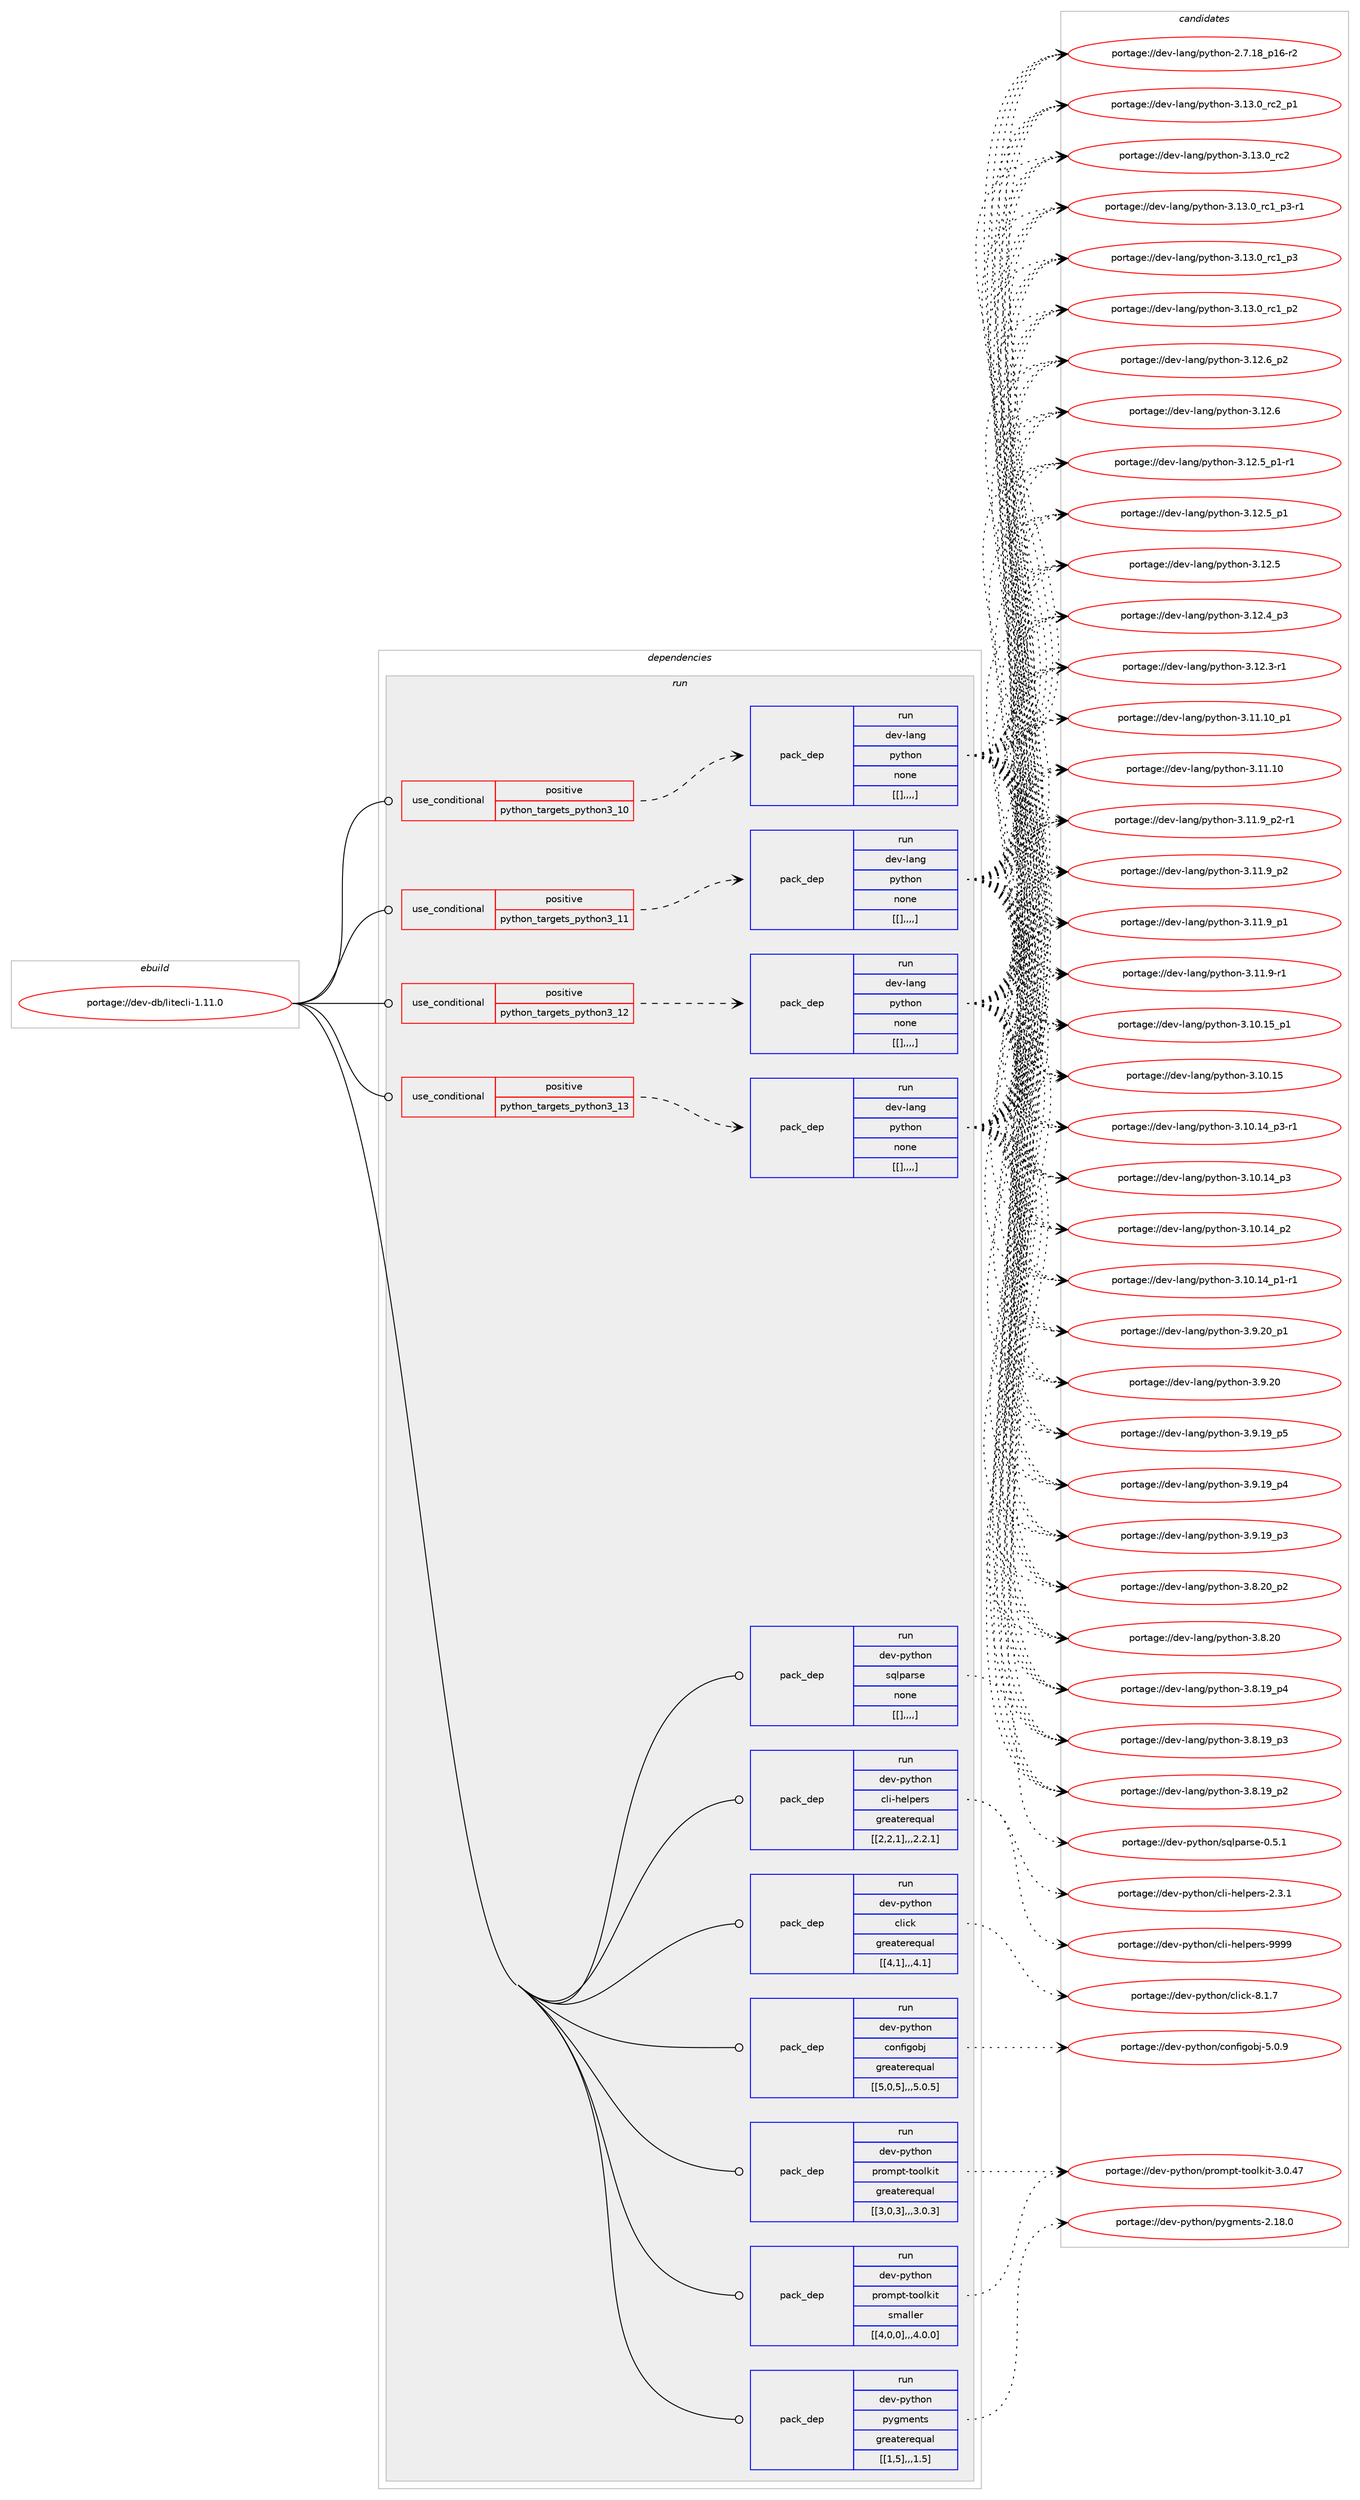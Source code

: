 digraph prolog {

# *************
# Graph options
# *************

newrank=true;
concentrate=true;
compound=true;
graph [rankdir=LR,fontname=Helvetica,fontsize=10,ranksep=1.5];#, ranksep=2.5, nodesep=0.2];
edge  [arrowhead=vee];
node  [fontname=Helvetica,fontsize=10];

# **********
# The ebuild
# **********

subgraph cluster_leftcol {
color=gray;
label=<<i>ebuild</i>>;
id [label="portage://dev-db/litecli-1.11.0", color=red, width=4, href="../dev-db/litecli-1.11.0.svg"];
}

# ****************
# The dependencies
# ****************

subgraph cluster_midcol {
color=gray;
label=<<i>dependencies</i>>;
subgraph cluster_compile {
fillcolor="#eeeeee";
style=filled;
label=<<i>compile</i>>;
}
subgraph cluster_compileandrun {
fillcolor="#eeeeee";
style=filled;
label=<<i>compile and run</i>>;
}
subgraph cluster_run {
fillcolor="#eeeeee";
style=filled;
label=<<i>run</i>>;
subgraph cond17478 {
dependency65830 [label=<<TABLE BORDER="0" CELLBORDER="1" CELLSPACING="0" CELLPADDING="4"><TR><TD ROWSPAN="3" CELLPADDING="10">use_conditional</TD></TR><TR><TD>positive</TD></TR><TR><TD>python_targets_python3_10</TD></TR></TABLE>>, shape=none, color=red];
subgraph pack47431 {
dependency65831 [label=<<TABLE BORDER="0" CELLBORDER="1" CELLSPACING="0" CELLPADDING="4" WIDTH="220"><TR><TD ROWSPAN="6" CELLPADDING="30">pack_dep</TD></TR><TR><TD WIDTH="110">run</TD></TR><TR><TD>dev-lang</TD></TR><TR><TD>python</TD></TR><TR><TD>none</TD></TR><TR><TD>[[],,,,]</TD></TR></TABLE>>, shape=none, color=blue];
}
dependency65830:e -> dependency65831:w [weight=20,style="dashed",arrowhead="vee"];
}
id:e -> dependency65830:w [weight=20,style="solid",arrowhead="odot"];
subgraph cond17479 {
dependency65832 [label=<<TABLE BORDER="0" CELLBORDER="1" CELLSPACING="0" CELLPADDING="4"><TR><TD ROWSPAN="3" CELLPADDING="10">use_conditional</TD></TR><TR><TD>positive</TD></TR><TR><TD>python_targets_python3_11</TD></TR></TABLE>>, shape=none, color=red];
subgraph pack47432 {
dependency65833 [label=<<TABLE BORDER="0" CELLBORDER="1" CELLSPACING="0" CELLPADDING="4" WIDTH="220"><TR><TD ROWSPAN="6" CELLPADDING="30">pack_dep</TD></TR><TR><TD WIDTH="110">run</TD></TR><TR><TD>dev-lang</TD></TR><TR><TD>python</TD></TR><TR><TD>none</TD></TR><TR><TD>[[],,,,]</TD></TR></TABLE>>, shape=none, color=blue];
}
dependency65832:e -> dependency65833:w [weight=20,style="dashed",arrowhead="vee"];
}
id:e -> dependency65832:w [weight=20,style="solid",arrowhead="odot"];
subgraph cond17480 {
dependency65834 [label=<<TABLE BORDER="0" CELLBORDER="1" CELLSPACING="0" CELLPADDING="4"><TR><TD ROWSPAN="3" CELLPADDING="10">use_conditional</TD></TR><TR><TD>positive</TD></TR><TR><TD>python_targets_python3_12</TD></TR></TABLE>>, shape=none, color=red];
subgraph pack47433 {
dependency65835 [label=<<TABLE BORDER="0" CELLBORDER="1" CELLSPACING="0" CELLPADDING="4" WIDTH="220"><TR><TD ROWSPAN="6" CELLPADDING="30">pack_dep</TD></TR><TR><TD WIDTH="110">run</TD></TR><TR><TD>dev-lang</TD></TR><TR><TD>python</TD></TR><TR><TD>none</TD></TR><TR><TD>[[],,,,]</TD></TR></TABLE>>, shape=none, color=blue];
}
dependency65834:e -> dependency65835:w [weight=20,style="dashed",arrowhead="vee"];
}
id:e -> dependency65834:w [weight=20,style="solid",arrowhead="odot"];
subgraph cond17481 {
dependency65836 [label=<<TABLE BORDER="0" CELLBORDER="1" CELLSPACING="0" CELLPADDING="4"><TR><TD ROWSPAN="3" CELLPADDING="10">use_conditional</TD></TR><TR><TD>positive</TD></TR><TR><TD>python_targets_python3_13</TD></TR></TABLE>>, shape=none, color=red];
subgraph pack47434 {
dependency65837 [label=<<TABLE BORDER="0" CELLBORDER="1" CELLSPACING="0" CELLPADDING="4" WIDTH="220"><TR><TD ROWSPAN="6" CELLPADDING="30">pack_dep</TD></TR><TR><TD WIDTH="110">run</TD></TR><TR><TD>dev-lang</TD></TR><TR><TD>python</TD></TR><TR><TD>none</TD></TR><TR><TD>[[],,,,]</TD></TR></TABLE>>, shape=none, color=blue];
}
dependency65836:e -> dependency65837:w [weight=20,style="dashed",arrowhead="vee"];
}
id:e -> dependency65836:w [weight=20,style="solid",arrowhead="odot"];
subgraph pack47435 {
dependency65838 [label=<<TABLE BORDER="0" CELLBORDER="1" CELLSPACING="0" CELLPADDING="4" WIDTH="220"><TR><TD ROWSPAN="6" CELLPADDING="30">pack_dep</TD></TR><TR><TD WIDTH="110">run</TD></TR><TR><TD>dev-python</TD></TR><TR><TD>cli-helpers</TD></TR><TR><TD>greaterequal</TD></TR><TR><TD>[[2,2,1],,,2.2.1]</TD></TR></TABLE>>, shape=none, color=blue];
}
id:e -> dependency65838:w [weight=20,style="solid",arrowhead="odot"];
subgraph pack47436 {
dependency65839 [label=<<TABLE BORDER="0" CELLBORDER="1" CELLSPACING="0" CELLPADDING="4" WIDTH="220"><TR><TD ROWSPAN="6" CELLPADDING="30">pack_dep</TD></TR><TR><TD WIDTH="110">run</TD></TR><TR><TD>dev-python</TD></TR><TR><TD>click</TD></TR><TR><TD>greaterequal</TD></TR><TR><TD>[[4,1],,,4.1]</TD></TR></TABLE>>, shape=none, color=blue];
}
id:e -> dependency65839:w [weight=20,style="solid",arrowhead="odot"];
subgraph pack47437 {
dependency65840 [label=<<TABLE BORDER="0" CELLBORDER="1" CELLSPACING="0" CELLPADDING="4" WIDTH="220"><TR><TD ROWSPAN="6" CELLPADDING="30">pack_dep</TD></TR><TR><TD WIDTH="110">run</TD></TR><TR><TD>dev-python</TD></TR><TR><TD>configobj</TD></TR><TR><TD>greaterequal</TD></TR><TR><TD>[[5,0,5],,,5.0.5]</TD></TR></TABLE>>, shape=none, color=blue];
}
id:e -> dependency65840:w [weight=20,style="solid",arrowhead="odot"];
subgraph pack47438 {
dependency65841 [label=<<TABLE BORDER="0" CELLBORDER="1" CELLSPACING="0" CELLPADDING="4" WIDTH="220"><TR><TD ROWSPAN="6" CELLPADDING="30">pack_dep</TD></TR><TR><TD WIDTH="110">run</TD></TR><TR><TD>dev-python</TD></TR><TR><TD>prompt-toolkit</TD></TR><TR><TD>greaterequal</TD></TR><TR><TD>[[3,0,3],,,3.0.3]</TD></TR></TABLE>>, shape=none, color=blue];
}
id:e -> dependency65841:w [weight=20,style="solid",arrowhead="odot"];
subgraph pack47439 {
dependency65842 [label=<<TABLE BORDER="0" CELLBORDER="1" CELLSPACING="0" CELLPADDING="4" WIDTH="220"><TR><TD ROWSPAN="6" CELLPADDING="30">pack_dep</TD></TR><TR><TD WIDTH="110">run</TD></TR><TR><TD>dev-python</TD></TR><TR><TD>prompt-toolkit</TD></TR><TR><TD>smaller</TD></TR><TR><TD>[[4,0,0],,,4.0.0]</TD></TR></TABLE>>, shape=none, color=blue];
}
id:e -> dependency65842:w [weight=20,style="solid",arrowhead="odot"];
subgraph pack47440 {
dependency65843 [label=<<TABLE BORDER="0" CELLBORDER="1" CELLSPACING="0" CELLPADDING="4" WIDTH="220"><TR><TD ROWSPAN="6" CELLPADDING="30">pack_dep</TD></TR><TR><TD WIDTH="110">run</TD></TR><TR><TD>dev-python</TD></TR><TR><TD>pygments</TD></TR><TR><TD>greaterequal</TD></TR><TR><TD>[[1,5],,,1.5]</TD></TR></TABLE>>, shape=none, color=blue];
}
id:e -> dependency65843:w [weight=20,style="solid",arrowhead="odot"];
subgraph pack47441 {
dependency65844 [label=<<TABLE BORDER="0" CELLBORDER="1" CELLSPACING="0" CELLPADDING="4" WIDTH="220"><TR><TD ROWSPAN="6" CELLPADDING="30">pack_dep</TD></TR><TR><TD WIDTH="110">run</TD></TR><TR><TD>dev-python</TD></TR><TR><TD>sqlparse</TD></TR><TR><TD>none</TD></TR><TR><TD>[[],,,,]</TD></TR></TABLE>>, shape=none, color=blue];
}
id:e -> dependency65844:w [weight=20,style="solid",arrowhead="odot"];
}
}

# **************
# The candidates
# **************

subgraph cluster_choices {
rank=same;
color=gray;
label=<<i>candidates</i>>;

subgraph choice47431 {
color=black;
nodesep=1;
choice100101118451089711010347112121116104111110455146495146489511499509511249 [label="portage://dev-lang/python-3.13.0_rc2_p1", color=red, width=4,href="../dev-lang/python-3.13.0_rc2_p1.svg"];
choice10010111845108971101034711212111610411111045514649514648951149950 [label="portage://dev-lang/python-3.13.0_rc2", color=red, width=4,href="../dev-lang/python-3.13.0_rc2.svg"];
choice1001011184510897110103471121211161041111104551464951464895114994995112514511449 [label="portage://dev-lang/python-3.13.0_rc1_p3-r1", color=red, width=4,href="../dev-lang/python-3.13.0_rc1_p3-r1.svg"];
choice100101118451089711010347112121116104111110455146495146489511499499511251 [label="portage://dev-lang/python-3.13.0_rc1_p3", color=red, width=4,href="../dev-lang/python-3.13.0_rc1_p3.svg"];
choice100101118451089711010347112121116104111110455146495146489511499499511250 [label="portage://dev-lang/python-3.13.0_rc1_p2", color=red, width=4,href="../dev-lang/python-3.13.0_rc1_p2.svg"];
choice100101118451089711010347112121116104111110455146495046549511250 [label="portage://dev-lang/python-3.12.6_p2", color=red, width=4,href="../dev-lang/python-3.12.6_p2.svg"];
choice10010111845108971101034711212111610411111045514649504654 [label="portage://dev-lang/python-3.12.6", color=red, width=4,href="../dev-lang/python-3.12.6.svg"];
choice1001011184510897110103471121211161041111104551464950465395112494511449 [label="portage://dev-lang/python-3.12.5_p1-r1", color=red, width=4,href="../dev-lang/python-3.12.5_p1-r1.svg"];
choice100101118451089711010347112121116104111110455146495046539511249 [label="portage://dev-lang/python-3.12.5_p1", color=red, width=4,href="../dev-lang/python-3.12.5_p1.svg"];
choice10010111845108971101034711212111610411111045514649504653 [label="portage://dev-lang/python-3.12.5", color=red, width=4,href="../dev-lang/python-3.12.5.svg"];
choice100101118451089711010347112121116104111110455146495046529511251 [label="portage://dev-lang/python-3.12.4_p3", color=red, width=4,href="../dev-lang/python-3.12.4_p3.svg"];
choice100101118451089711010347112121116104111110455146495046514511449 [label="portage://dev-lang/python-3.12.3-r1", color=red, width=4,href="../dev-lang/python-3.12.3-r1.svg"];
choice10010111845108971101034711212111610411111045514649494649489511249 [label="portage://dev-lang/python-3.11.10_p1", color=red, width=4,href="../dev-lang/python-3.11.10_p1.svg"];
choice1001011184510897110103471121211161041111104551464949464948 [label="portage://dev-lang/python-3.11.10", color=red, width=4,href="../dev-lang/python-3.11.10.svg"];
choice1001011184510897110103471121211161041111104551464949465795112504511449 [label="portage://dev-lang/python-3.11.9_p2-r1", color=red, width=4,href="../dev-lang/python-3.11.9_p2-r1.svg"];
choice100101118451089711010347112121116104111110455146494946579511250 [label="portage://dev-lang/python-3.11.9_p2", color=red, width=4,href="../dev-lang/python-3.11.9_p2.svg"];
choice100101118451089711010347112121116104111110455146494946579511249 [label="portage://dev-lang/python-3.11.9_p1", color=red, width=4,href="../dev-lang/python-3.11.9_p1.svg"];
choice100101118451089711010347112121116104111110455146494946574511449 [label="portage://dev-lang/python-3.11.9-r1", color=red, width=4,href="../dev-lang/python-3.11.9-r1.svg"];
choice10010111845108971101034711212111610411111045514649484649539511249 [label="portage://dev-lang/python-3.10.15_p1", color=red, width=4,href="../dev-lang/python-3.10.15_p1.svg"];
choice1001011184510897110103471121211161041111104551464948464953 [label="portage://dev-lang/python-3.10.15", color=red, width=4,href="../dev-lang/python-3.10.15.svg"];
choice100101118451089711010347112121116104111110455146494846495295112514511449 [label="portage://dev-lang/python-3.10.14_p3-r1", color=red, width=4,href="../dev-lang/python-3.10.14_p3-r1.svg"];
choice10010111845108971101034711212111610411111045514649484649529511251 [label="portage://dev-lang/python-3.10.14_p3", color=red, width=4,href="../dev-lang/python-3.10.14_p3.svg"];
choice10010111845108971101034711212111610411111045514649484649529511250 [label="portage://dev-lang/python-3.10.14_p2", color=red, width=4,href="../dev-lang/python-3.10.14_p2.svg"];
choice100101118451089711010347112121116104111110455146494846495295112494511449 [label="portage://dev-lang/python-3.10.14_p1-r1", color=red, width=4,href="../dev-lang/python-3.10.14_p1-r1.svg"];
choice100101118451089711010347112121116104111110455146574650489511249 [label="portage://dev-lang/python-3.9.20_p1", color=red, width=4,href="../dev-lang/python-3.9.20_p1.svg"];
choice10010111845108971101034711212111610411111045514657465048 [label="portage://dev-lang/python-3.9.20", color=red, width=4,href="../dev-lang/python-3.9.20.svg"];
choice100101118451089711010347112121116104111110455146574649579511253 [label="portage://dev-lang/python-3.9.19_p5", color=red, width=4,href="../dev-lang/python-3.9.19_p5.svg"];
choice100101118451089711010347112121116104111110455146574649579511252 [label="portage://dev-lang/python-3.9.19_p4", color=red, width=4,href="../dev-lang/python-3.9.19_p4.svg"];
choice100101118451089711010347112121116104111110455146574649579511251 [label="portage://dev-lang/python-3.9.19_p3", color=red, width=4,href="../dev-lang/python-3.9.19_p3.svg"];
choice100101118451089711010347112121116104111110455146564650489511250 [label="portage://dev-lang/python-3.8.20_p2", color=red, width=4,href="../dev-lang/python-3.8.20_p2.svg"];
choice10010111845108971101034711212111610411111045514656465048 [label="portage://dev-lang/python-3.8.20", color=red, width=4,href="../dev-lang/python-3.8.20.svg"];
choice100101118451089711010347112121116104111110455146564649579511252 [label="portage://dev-lang/python-3.8.19_p4", color=red, width=4,href="../dev-lang/python-3.8.19_p4.svg"];
choice100101118451089711010347112121116104111110455146564649579511251 [label="portage://dev-lang/python-3.8.19_p3", color=red, width=4,href="../dev-lang/python-3.8.19_p3.svg"];
choice100101118451089711010347112121116104111110455146564649579511250 [label="portage://dev-lang/python-3.8.19_p2", color=red, width=4,href="../dev-lang/python-3.8.19_p2.svg"];
choice100101118451089711010347112121116104111110455046554649569511249544511450 [label="portage://dev-lang/python-2.7.18_p16-r2", color=red, width=4,href="../dev-lang/python-2.7.18_p16-r2.svg"];
dependency65831:e -> choice100101118451089711010347112121116104111110455146495146489511499509511249:w [style=dotted,weight="100"];
dependency65831:e -> choice10010111845108971101034711212111610411111045514649514648951149950:w [style=dotted,weight="100"];
dependency65831:e -> choice1001011184510897110103471121211161041111104551464951464895114994995112514511449:w [style=dotted,weight="100"];
dependency65831:e -> choice100101118451089711010347112121116104111110455146495146489511499499511251:w [style=dotted,weight="100"];
dependency65831:e -> choice100101118451089711010347112121116104111110455146495146489511499499511250:w [style=dotted,weight="100"];
dependency65831:e -> choice100101118451089711010347112121116104111110455146495046549511250:w [style=dotted,weight="100"];
dependency65831:e -> choice10010111845108971101034711212111610411111045514649504654:w [style=dotted,weight="100"];
dependency65831:e -> choice1001011184510897110103471121211161041111104551464950465395112494511449:w [style=dotted,weight="100"];
dependency65831:e -> choice100101118451089711010347112121116104111110455146495046539511249:w [style=dotted,weight="100"];
dependency65831:e -> choice10010111845108971101034711212111610411111045514649504653:w [style=dotted,weight="100"];
dependency65831:e -> choice100101118451089711010347112121116104111110455146495046529511251:w [style=dotted,weight="100"];
dependency65831:e -> choice100101118451089711010347112121116104111110455146495046514511449:w [style=dotted,weight="100"];
dependency65831:e -> choice10010111845108971101034711212111610411111045514649494649489511249:w [style=dotted,weight="100"];
dependency65831:e -> choice1001011184510897110103471121211161041111104551464949464948:w [style=dotted,weight="100"];
dependency65831:e -> choice1001011184510897110103471121211161041111104551464949465795112504511449:w [style=dotted,weight="100"];
dependency65831:e -> choice100101118451089711010347112121116104111110455146494946579511250:w [style=dotted,weight="100"];
dependency65831:e -> choice100101118451089711010347112121116104111110455146494946579511249:w [style=dotted,weight="100"];
dependency65831:e -> choice100101118451089711010347112121116104111110455146494946574511449:w [style=dotted,weight="100"];
dependency65831:e -> choice10010111845108971101034711212111610411111045514649484649539511249:w [style=dotted,weight="100"];
dependency65831:e -> choice1001011184510897110103471121211161041111104551464948464953:w [style=dotted,weight="100"];
dependency65831:e -> choice100101118451089711010347112121116104111110455146494846495295112514511449:w [style=dotted,weight="100"];
dependency65831:e -> choice10010111845108971101034711212111610411111045514649484649529511251:w [style=dotted,weight="100"];
dependency65831:e -> choice10010111845108971101034711212111610411111045514649484649529511250:w [style=dotted,weight="100"];
dependency65831:e -> choice100101118451089711010347112121116104111110455146494846495295112494511449:w [style=dotted,weight="100"];
dependency65831:e -> choice100101118451089711010347112121116104111110455146574650489511249:w [style=dotted,weight="100"];
dependency65831:e -> choice10010111845108971101034711212111610411111045514657465048:w [style=dotted,weight="100"];
dependency65831:e -> choice100101118451089711010347112121116104111110455146574649579511253:w [style=dotted,weight="100"];
dependency65831:e -> choice100101118451089711010347112121116104111110455146574649579511252:w [style=dotted,weight="100"];
dependency65831:e -> choice100101118451089711010347112121116104111110455146574649579511251:w [style=dotted,weight="100"];
dependency65831:e -> choice100101118451089711010347112121116104111110455146564650489511250:w [style=dotted,weight="100"];
dependency65831:e -> choice10010111845108971101034711212111610411111045514656465048:w [style=dotted,weight="100"];
dependency65831:e -> choice100101118451089711010347112121116104111110455146564649579511252:w [style=dotted,weight="100"];
dependency65831:e -> choice100101118451089711010347112121116104111110455146564649579511251:w [style=dotted,weight="100"];
dependency65831:e -> choice100101118451089711010347112121116104111110455146564649579511250:w [style=dotted,weight="100"];
dependency65831:e -> choice100101118451089711010347112121116104111110455046554649569511249544511450:w [style=dotted,weight="100"];
}
subgraph choice47432 {
color=black;
nodesep=1;
choice100101118451089711010347112121116104111110455146495146489511499509511249 [label="portage://dev-lang/python-3.13.0_rc2_p1", color=red, width=4,href="../dev-lang/python-3.13.0_rc2_p1.svg"];
choice10010111845108971101034711212111610411111045514649514648951149950 [label="portage://dev-lang/python-3.13.0_rc2", color=red, width=4,href="../dev-lang/python-3.13.0_rc2.svg"];
choice1001011184510897110103471121211161041111104551464951464895114994995112514511449 [label="portage://dev-lang/python-3.13.0_rc1_p3-r1", color=red, width=4,href="../dev-lang/python-3.13.0_rc1_p3-r1.svg"];
choice100101118451089711010347112121116104111110455146495146489511499499511251 [label="portage://dev-lang/python-3.13.0_rc1_p3", color=red, width=4,href="../dev-lang/python-3.13.0_rc1_p3.svg"];
choice100101118451089711010347112121116104111110455146495146489511499499511250 [label="portage://dev-lang/python-3.13.0_rc1_p2", color=red, width=4,href="../dev-lang/python-3.13.0_rc1_p2.svg"];
choice100101118451089711010347112121116104111110455146495046549511250 [label="portage://dev-lang/python-3.12.6_p2", color=red, width=4,href="../dev-lang/python-3.12.6_p2.svg"];
choice10010111845108971101034711212111610411111045514649504654 [label="portage://dev-lang/python-3.12.6", color=red, width=4,href="../dev-lang/python-3.12.6.svg"];
choice1001011184510897110103471121211161041111104551464950465395112494511449 [label="portage://dev-lang/python-3.12.5_p1-r1", color=red, width=4,href="../dev-lang/python-3.12.5_p1-r1.svg"];
choice100101118451089711010347112121116104111110455146495046539511249 [label="portage://dev-lang/python-3.12.5_p1", color=red, width=4,href="../dev-lang/python-3.12.5_p1.svg"];
choice10010111845108971101034711212111610411111045514649504653 [label="portage://dev-lang/python-3.12.5", color=red, width=4,href="../dev-lang/python-3.12.5.svg"];
choice100101118451089711010347112121116104111110455146495046529511251 [label="portage://dev-lang/python-3.12.4_p3", color=red, width=4,href="../dev-lang/python-3.12.4_p3.svg"];
choice100101118451089711010347112121116104111110455146495046514511449 [label="portage://dev-lang/python-3.12.3-r1", color=red, width=4,href="../dev-lang/python-3.12.3-r1.svg"];
choice10010111845108971101034711212111610411111045514649494649489511249 [label="portage://dev-lang/python-3.11.10_p1", color=red, width=4,href="../dev-lang/python-3.11.10_p1.svg"];
choice1001011184510897110103471121211161041111104551464949464948 [label="portage://dev-lang/python-3.11.10", color=red, width=4,href="../dev-lang/python-3.11.10.svg"];
choice1001011184510897110103471121211161041111104551464949465795112504511449 [label="portage://dev-lang/python-3.11.9_p2-r1", color=red, width=4,href="../dev-lang/python-3.11.9_p2-r1.svg"];
choice100101118451089711010347112121116104111110455146494946579511250 [label="portage://dev-lang/python-3.11.9_p2", color=red, width=4,href="../dev-lang/python-3.11.9_p2.svg"];
choice100101118451089711010347112121116104111110455146494946579511249 [label="portage://dev-lang/python-3.11.9_p1", color=red, width=4,href="../dev-lang/python-3.11.9_p1.svg"];
choice100101118451089711010347112121116104111110455146494946574511449 [label="portage://dev-lang/python-3.11.9-r1", color=red, width=4,href="../dev-lang/python-3.11.9-r1.svg"];
choice10010111845108971101034711212111610411111045514649484649539511249 [label="portage://dev-lang/python-3.10.15_p1", color=red, width=4,href="../dev-lang/python-3.10.15_p1.svg"];
choice1001011184510897110103471121211161041111104551464948464953 [label="portage://dev-lang/python-3.10.15", color=red, width=4,href="../dev-lang/python-3.10.15.svg"];
choice100101118451089711010347112121116104111110455146494846495295112514511449 [label="portage://dev-lang/python-3.10.14_p3-r1", color=red, width=4,href="../dev-lang/python-3.10.14_p3-r1.svg"];
choice10010111845108971101034711212111610411111045514649484649529511251 [label="portage://dev-lang/python-3.10.14_p3", color=red, width=4,href="../dev-lang/python-3.10.14_p3.svg"];
choice10010111845108971101034711212111610411111045514649484649529511250 [label="portage://dev-lang/python-3.10.14_p2", color=red, width=4,href="../dev-lang/python-3.10.14_p2.svg"];
choice100101118451089711010347112121116104111110455146494846495295112494511449 [label="portage://dev-lang/python-3.10.14_p1-r1", color=red, width=4,href="../dev-lang/python-3.10.14_p1-r1.svg"];
choice100101118451089711010347112121116104111110455146574650489511249 [label="portage://dev-lang/python-3.9.20_p1", color=red, width=4,href="../dev-lang/python-3.9.20_p1.svg"];
choice10010111845108971101034711212111610411111045514657465048 [label="portage://dev-lang/python-3.9.20", color=red, width=4,href="../dev-lang/python-3.9.20.svg"];
choice100101118451089711010347112121116104111110455146574649579511253 [label="portage://dev-lang/python-3.9.19_p5", color=red, width=4,href="../dev-lang/python-3.9.19_p5.svg"];
choice100101118451089711010347112121116104111110455146574649579511252 [label="portage://dev-lang/python-3.9.19_p4", color=red, width=4,href="../dev-lang/python-3.9.19_p4.svg"];
choice100101118451089711010347112121116104111110455146574649579511251 [label="portage://dev-lang/python-3.9.19_p3", color=red, width=4,href="../dev-lang/python-3.9.19_p3.svg"];
choice100101118451089711010347112121116104111110455146564650489511250 [label="portage://dev-lang/python-3.8.20_p2", color=red, width=4,href="../dev-lang/python-3.8.20_p2.svg"];
choice10010111845108971101034711212111610411111045514656465048 [label="portage://dev-lang/python-3.8.20", color=red, width=4,href="../dev-lang/python-3.8.20.svg"];
choice100101118451089711010347112121116104111110455146564649579511252 [label="portage://dev-lang/python-3.8.19_p4", color=red, width=4,href="../dev-lang/python-3.8.19_p4.svg"];
choice100101118451089711010347112121116104111110455146564649579511251 [label="portage://dev-lang/python-3.8.19_p3", color=red, width=4,href="../dev-lang/python-3.8.19_p3.svg"];
choice100101118451089711010347112121116104111110455146564649579511250 [label="portage://dev-lang/python-3.8.19_p2", color=red, width=4,href="../dev-lang/python-3.8.19_p2.svg"];
choice100101118451089711010347112121116104111110455046554649569511249544511450 [label="portage://dev-lang/python-2.7.18_p16-r2", color=red, width=4,href="../dev-lang/python-2.7.18_p16-r2.svg"];
dependency65833:e -> choice100101118451089711010347112121116104111110455146495146489511499509511249:w [style=dotted,weight="100"];
dependency65833:e -> choice10010111845108971101034711212111610411111045514649514648951149950:w [style=dotted,weight="100"];
dependency65833:e -> choice1001011184510897110103471121211161041111104551464951464895114994995112514511449:w [style=dotted,weight="100"];
dependency65833:e -> choice100101118451089711010347112121116104111110455146495146489511499499511251:w [style=dotted,weight="100"];
dependency65833:e -> choice100101118451089711010347112121116104111110455146495146489511499499511250:w [style=dotted,weight="100"];
dependency65833:e -> choice100101118451089711010347112121116104111110455146495046549511250:w [style=dotted,weight="100"];
dependency65833:e -> choice10010111845108971101034711212111610411111045514649504654:w [style=dotted,weight="100"];
dependency65833:e -> choice1001011184510897110103471121211161041111104551464950465395112494511449:w [style=dotted,weight="100"];
dependency65833:e -> choice100101118451089711010347112121116104111110455146495046539511249:w [style=dotted,weight="100"];
dependency65833:e -> choice10010111845108971101034711212111610411111045514649504653:w [style=dotted,weight="100"];
dependency65833:e -> choice100101118451089711010347112121116104111110455146495046529511251:w [style=dotted,weight="100"];
dependency65833:e -> choice100101118451089711010347112121116104111110455146495046514511449:w [style=dotted,weight="100"];
dependency65833:e -> choice10010111845108971101034711212111610411111045514649494649489511249:w [style=dotted,weight="100"];
dependency65833:e -> choice1001011184510897110103471121211161041111104551464949464948:w [style=dotted,weight="100"];
dependency65833:e -> choice1001011184510897110103471121211161041111104551464949465795112504511449:w [style=dotted,weight="100"];
dependency65833:e -> choice100101118451089711010347112121116104111110455146494946579511250:w [style=dotted,weight="100"];
dependency65833:e -> choice100101118451089711010347112121116104111110455146494946579511249:w [style=dotted,weight="100"];
dependency65833:e -> choice100101118451089711010347112121116104111110455146494946574511449:w [style=dotted,weight="100"];
dependency65833:e -> choice10010111845108971101034711212111610411111045514649484649539511249:w [style=dotted,weight="100"];
dependency65833:e -> choice1001011184510897110103471121211161041111104551464948464953:w [style=dotted,weight="100"];
dependency65833:e -> choice100101118451089711010347112121116104111110455146494846495295112514511449:w [style=dotted,weight="100"];
dependency65833:e -> choice10010111845108971101034711212111610411111045514649484649529511251:w [style=dotted,weight="100"];
dependency65833:e -> choice10010111845108971101034711212111610411111045514649484649529511250:w [style=dotted,weight="100"];
dependency65833:e -> choice100101118451089711010347112121116104111110455146494846495295112494511449:w [style=dotted,weight="100"];
dependency65833:e -> choice100101118451089711010347112121116104111110455146574650489511249:w [style=dotted,weight="100"];
dependency65833:e -> choice10010111845108971101034711212111610411111045514657465048:w [style=dotted,weight="100"];
dependency65833:e -> choice100101118451089711010347112121116104111110455146574649579511253:w [style=dotted,weight="100"];
dependency65833:e -> choice100101118451089711010347112121116104111110455146574649579511252:w [style=dotted,weight="100"];
dependency65833:e -> choice100101118451089711010347112121116104111110455146574649579511251:w [style=dotted,weight="100"];
dependency65833:e -> choice100101118451089711010347112121116104111110455146564650489511250:w [style=dotted,weight="100"];
dependency65833:e -> choice10010111845108971101034711212111610411111045514656465048:w [style=dotted,weight="100"];
dependency65833:e -> choice100101118451089711010347112121116104111110455146564649579511252:w [style=dotted,weight="100"];
dependency65833:e -> choice100101118451089711010347112121116104111110455146564649579511251:w [style=dotted,weight="100"];
dependency65833:e -> choice100101118451089711010347112121116104111110455146564649579511250:w [style=dotted,weight="100"];
dependency65833:e -> choice100101118451089711010347112121116104111110455046554649569511249544511450:w [style=dotted,weight="100"];
}
subgraph choice47433 {
color=black;
nodesep=1;
choice100101118451089711010347112121116104111110455146495146489511499509511249 [label="portage://dev-lang/python-3.13.0_rc2_p1", color=red, width=4,href="../dev-lang/python-3.13.0_rc2_p1.svg"];
choice10010111845108971101034711212111610411111045514649514648951149950 [label="portage://dev-lang/python-3.13.0_rc2", color=red, width=4,href="../dev-lang/python-3.13.0_rc2.svg"];
choice1001011184510897110103471121211161041111104551464951464895114994995112514511449 [label="portage://dev-lang/python-3.13.0_rc1_p3-r1", color=red, width=4,href="../dev-lang/python-3.13.0_rc1_p3-r1.svg"];
choice100101118451089711010347112121116104111110455146495146489511499499511251 [label="portage://dev-lang/python-3.13.0_rc1_p3", color=red, width=4,href="../dev-lang/python-3.13.0_rc1_p3.svg"];
choice100101118451089711010347112121116104111110455146495146489511499499511250 [label="portage://dev-lang/python-3.13.0_rc1_p2", color=red, width=4,href="../dev-lang/python-3.13.0_rc1_p2.svg"];
choice100101118451089711010347112121116104111110455146495046549511250 [label="portage://dev-lang/python-3.12.6_p2", color=red, width=4,href="../dev-lang/python-3.12.6_p2.svg"];
choice10010111845108971101034711212111610411111045514649504654 [label="portage://dev-lang/python-3.12.6", color=red, width=4,href="../dev-lang/python-3.12.6.svg"];
choice1001011184510897110103471121211161041111104551464950465395112494511449 [label="portage://dev-lang/python-3.12.5_p1-r1", color=red, width=4,href="../dev-lang/python-3.12.5_p1-r1.svg"];
choice100101118451089711010347112121116104111110455146495046539511249 [label="portage://dev-lang/python-3.12.5_p1", color=red, width=4,href="../dev-lang/python-3.12.5_p1.svg"];
choice10010111845108971101034711212111610411111045514649504653 [label="portage://dev-lang/python-3.12.5", color=red, width=4,href="../dev-lang/python-3.12.5.svg"];
choice100101118451089711010347112121116104111110455146495046529511251 [label="portage://dev-lang/python-3.12.4_p3", color=red, width=4,href="../dev-lang/python-3.12.4_p3.svg"];
choice100101118451089711010347112121116104111110455146495046514511449 [label="portage://dev-lang/python-3.12.3-r1", color=red, width=4,href="../dev-lang/python-3.12.3-r1.svg"];
choice10010111845108971101034711212111610411111045514649494649489511249 [label="portage://dev-lang/python-3.11.10_p1", color=red, width=4,href="../dev-lang/python-3.11.10_p1.svg"];
choice1001011184510897110103471121211161041111104551464949464948 [label="portage://dev-lang/python-3.11.10", color=red, width=4,href="../dev-lang/python-3.11.10.svg"];
choice1001011184510897110103471121211161041111104551464949465795112504511449 [label="portage://dev-lang/python-3.11.9_p2-r1", color=red, width=4,href="../dev-lang/python-3.11.9_p2-r1.svg"];
choice100101118451089711010347112121116104111110455146494946579511250 [label="portage://dev-lang/python-3.11.9_p2", color=red, width=4,href="../dev-lang/python-3.11.9_p2.svg"];
choice100101118451089711010347112121116104111110455146494946579511249 [label="portage://dev-lang/python-3.11.9_p1", color=red, width=4,href="../dev-lang/python-3.11.9_p1.svg"];
choice100101118451089711010347112121116104111110455146494946574511449 [label="portage://dev-lang/python-3.11.9-r1", color=red, width=4,href="../dev-lang/python-3.11.9-r1.svg"];
choice10010111845108971101034711212111610411111045514649484649539511249 [label="portage://dev-lang/python-3.10.15_p1", color=red, width=4,href="../dev-lang/python-3.10.15_p1.svg"];
choice1001011184510897110103471121211161041111104551464948464953 [label="portage://dev-lang/python-3.10.15", color=red, width=4,href="../dev-lang/python-3.10.15.svg"];
choice100101118451089711010347112121116104111110455146494846495295112514511449 [label="portage://dev-lang/python-3.10.14_p3-r1", color=red, width=4,href="../dev-lang/python-3.10.14_p3-r1.svg"];
choice10010111845108971101034711212111610411111045514649484649529511251 [label="portage://dev-lang/python-3.10.14_p3", color=red, width=4,href="../dev-lang/python-3.10.14_p3.svg"];
choice10010111845108971101034711212111610411111045514649484649529511250 [label="portage://dev-lang/python-3.10.14_p2", color=red, width=4,href="../dev-lang/python-3.10.14_p2.svg"];
choice100101118451089711010347112121116104111110455146494846495295112494511449 [label="portage://dev-lang/python-3.10.14_p1-r1", color=red, width=4,href="../dev-lang/python-3.10.14_p1-r1.svg"];
choice100101118451089711010347112121116104111110455146574650489511249 [label="portage://dev-lang/python-3.9.20_p1", color=red, width=4,href="../dev-lang/python-3.9.20_p1.svg"];
choice10010111845108971101034711212111610411111045514657465048 [label="portage://dev-lang/python-3.9.20", color=red, width=4,href="../dev-lang/python-3.9.20.svg"];
choice100101118451089711010347112121116104111110455146574649579511253 [label="portage://dev-lang/python-3.9.19_p5", color=red, width=4,href="../dev-lang/python-3.9.19_p5.svg"];
choice100101118451089711010347112121116104111110455146574649579511252 [label="portage://dev-lang/python-3.9.19_p4", color=red, width=4,href="../dev-lang/python-3.9.19_p4.svg"];
choice100101118451089711010347112121116104111110455146574649579511251 [label="portage://dev-lang/python-3.9.19_p3", color=red, width=4,href="../dev-lang/python-3.9.19_p3.svg"];
choice100101118451089711010347112121116104111110455146564650489511250 [label="portage://dev-lang/python-3.8.20_p2", color=red, width=4,href="../dev-lang/python-3.8.20_p2.svg"];
choice10010111845108971101034711212111610411111045514656465048 [label="portage://dev-lang/python-3.8.20", color=red, width=4,href="../dev-lang/python-3.8.20.svg"];
choice100101118451089711010347112121116104111110455146564649579511252 [label="portage://dev-lang/python-3.8.19_p4", color=red, width=4,href="../dev-lang/python-3.8.19_p4.svg"];
choice100101118451089711010347112121116104111110455146564649579511251 [label="portage://dev-lang/python-3.8.19_p3", color=red, width=4,href="../dev-lang/python-3.8.19_p3.svg"];
choice100101118451089711010347112121116104111110455146564649579511250 [label="portage://dev-lang/python-3.8.19_p2", color=red, width=4,href="../dev-lang/python-3.8.19_p2.svg"];
choice100101118451089711010347112121116104111110455046554649569511249544511450 [label="portage://dev-lang/python-2.7.18_p16-r2", color=red, width=4,href="../dev-lang/python-2.7.18_p16-r2.svg"];
dependency65835:e -> choice100101118451089711010347112121116104111110455146495146489511499509511249:w [style=dotted,weight="100"];
dependency65835:e -> choice10010111845108971101034711212111610411111045514649514648951149950:w [style=dotted,weight="100"];
dependency65835:e -> choice1001011184510897110103471121211161041111104551464951464895114994995112514511449:w [style=dotted,weight="100"];
dependency65835:e -> choice100101118451089711010347112121116104111110455146495146489511499499511251:w [style=dotted,weight="100"];
dependency65835:e -> choice100101118451089711010347112121116104111110455146495146489511499499511250:w [style=dotted,weight="100"];
dependency65835:e -> choice100101118451089711010347112121116104111110455146495046549511250:w [style=dotted,weight="100"];
dependency65835:e -> choice10010111845108971101034711212111610411111045514649504654:w [style=dotted,weight="100"];
dependency65835:e -> choice1001011184510897110103471121211161041111104551464950465395112494511449:w [style=dotted,weight="100"];
dependency65835:e -> choice100101118451089711010347112121116104111110455146495046539511249:w [style=dotted,weight="100"];
dependency65835:e -> choice10010111845108971101034711212111610411111045514649504653:w [style=dotted,weight="100"];
dependency65835:e -> choice100101118451089711010347112121116104111110455146495046529511251:w [style=dotted,weight="100"];
dependency65835:e -> choice100101118451089711010347112121116104111110455146495046514511449:w [style=dotted,weight="100"];
dependency65835:e -> choice10010111845108971101034711212111610411111045514649494649489511249:w [style=dotted,weight="100"];
dependency65835:e -> choice1001011184510897110103471121211161041111104551464949464948:w [style=dotted,weight="100"];
dependency65835:e -> choice1001011184510897110103471121211161041111104551464949465795112504511449:w [style=dotted,weight="100"];
dependency65835:e -> choice100101118451089711010347112121116104111110455146494946579511250:w [style=dotted,weight="100"];
dependency65835:e -> choice100101118451089711010347112121116104111110455146494946579511249:w [style=dotted,weight="100"];
dependency65835:e -> choice100101118451089711010347112121116104111110455146494946574511449:w [style=dotted,weight="100"];
dependency65835:e -> choice10010111845108971101034711212111610411111045514649484649539511249:w [style=dotted,weight="100"];
dependency65835:e -> choice1001011184510897110103471121211161041111104551464948464953:w [style=dotted,weight="100"];
dependency65835:e -> choice100101118451089711010347112121116104111110455146494846495295112514511449:w [style=dotted,weight="100"];
dependency65835:e -> choice10010111845108971101034711212111610411111045514649484649529511251:w [style=dotted,weight="100"];
dependency65835:e -> choice10010111845108971101034711212111610411111045514649484649529511250:w [style=dotted,weight="100"];
dependency65835:e -> choice100101118451089711010347112121116104111110455146494846495295112494511449:w [style=dotted,weight="100"];
dependency65835:e -> choice100101118451089711010347112121116104111110455146574650489511249:w [style=dotted,weight="100"];
dependency65835:e -> choice10010111845108971101034711212111610411111045514657465048:w [style=dotted,weight="100"];
dependency65835:e -> choice100101118451089711010347112121116104111110455146574649579511253:w [style=dotted,weight="100"];
dependency65835:e -> choice100101118451089711010347112121116104111110455146574649579511252:w [style=dotted,weight="100"];
dependency65835:e -> choice100101118451089711010347112121116104111110455146574649579511251:w [style=dotted,weight="100"];
dependency65835:e -> choice100101118451089711010347112121116104111110455146564650489511250:w [style=dotted,weight="100"];
dependency65835:e -> choice10010111845108971101034711212111610411111045514656465048:w [style=dotted,weight="100"];
dependency65835:e -> choice100101118451089711010347112121116104111110455146564649579511252:w [style=dotted,weight="100"];
dependency65835:e -> choice100101118451089711010347112121116104111110455146564649579511251:w [style=dotted,weight="100"];
dependency65835:e -> choice100101118451089711010347112121116104111110455146564649579511250:w [style=dotted,weight="100"];
dependency65835:e -> choice100101118451089711010347112121116104111110455046554649569511249544511450:w [style=dotted,weight="100"];
}
subgraph choice47434 {
color=black;
nodesep=1;
choice100101118451089711010347112121116104111110455146495146489511499509511249 [label="portage://dev-lang/python-3.13.0_rc2_p1", color=red, width=4,href="../dev-lang/python-3.13.0_rc2_p1.svg"];
choice10010111845108971101034711212111610411111045514649514648951149950 [label="portage://dev-lang/python-3.13.0_rc2", color=red, width=4,href="../dev-lang/python-3.13.0_rc2.svg"];
choice1001011184510897110103471121211161041111104551464951464895114994995112514511449 [label="portage://dev-lang/python-3.13.0_rc1_p3-r1", color=red, width=4,href="../dev-lang/python-3.13.0_rc1_p3-r1.svg"];
choice100101118451089711010347112121116104111110455146495146489511499499511251 [label="portage://dev-lang/python-3.13.0_rc1_p3", color=red, width=4,href="../dev-lang/python-3.13.0_rc1_p3.svg"];
choice100101118451089711010347112121116104111110455146495146489511499499511250 [label="portage://dev-lang/python-3.13.0_rc1_p2", color=red, width=4,href="../dev-lang/python-3.13.0_rc1_p2.svg"];
choice100101118451089711010347112121116104111110455146495046549511250 [label="portage://dev-lang/python-3.12.6_p2", color=red, width=4,href="../dev-lang/python-3.12.6_p2.svg"];
choice10010111845108971101034711212111610411111045514649504654 [label="portage://dev-lang/python-3.12.6", color=red, width=4,href="../dev-lang/python-3.12.6.svg"];
choice1001011184510897110103471121211161041111104551464950465395112494511449 [label="portage://dev-lang/python-3.12.5_p1-r1", color=red, width=4,href="../dev-lang/python-3.12.5_p1-r1.svg"];
choice100101118451089711010347112121116104111110455146495046539511249 [label="portage://dev-lang/python-3.12.5_p1", color=red, width=4,href="../dev-lang/python-3.12.5_p1.svg"];
choice10010111845108971101034711212111610411111045514649504653 [label="portage://dev-lang/python-3.12.5", color=red, width=4,href="../dev-lang/python-3.12.5.svg"];
choice100101118451089711010347112121116104111110455146495046529511251 [label="portage://dev-lang/python-3.12.4_p3", color=red, width=4,href="../dev-lang/python-3.12.4_p3.svg"];
choice100101118451089711010347112121116104111110455146495046514511449 [label="portage://dev-lang/python-3.12.3-r1", color=red, width=4,href="../dev-lang/python-3.12.3-r1.svg"];
choice10010111845108971101034711212111610411111045514649494649489511249 [label="portage://dev-lang/python-3.11.10_p1", color=red, width=4,href="../dev-lang/python-3.11.10_p1.svg"];
choice1001011184510897110103471121211161041111104551464949464948 [label="portage://dev-lang/python-3.11.10", color=red, width=4,href="../dev-lang/python-3.11.10.svg"];
choice1001011184510897110103471121211161041111104551464949465795112504511449 [label="portage://dev-lang/python-3.11.9_p2-r1", color=red, width=4,href="../dev-lang/python-3.11.9_p2-r1.svg"];
choice100101118451089711010347112121116104111110455146494946579511250 [label="portage://dev-lang/python-3.11.9_p2", color=red, width=4,href="../dev-lang/python-3.11.9_p2.svg"];
choice100101118451089711010347112121116104111110455146494946579511249 [label="portage://dev-lang/python-3.11.9_p1", color=red, width=4,href="../dev-lang/python-3.11.9_p1.svg"];
choice100101118451089711010347112121116104111110455146494946574511449 [label="portage://dev-lang/python-3.11.9-r1", color=red, width=4,href="../dev-lang/python-3.11.9-r1.svg"];
choice10010111845108971101034711212111610411111045514649484649539511249 [label="portage://dev-lang/python-3.10.15_p1", color=red, width=4,href="../dev-lang/python-3.10.15_p1.svg"];
choice1001011184510897110103471121211161041111104551464948464953 [label="portage://dev-lang/python-3.10.15", color=red, width=4,href="../dev-lang/python-3.10.15.svg"];
choice100101118451089711010347112121116104111110455146494846495295112514511449 [label="portage://dev-lang/python-3.10.14_p3-r1", color=red, width=4,href="../dev-lang/python-3.10.14_p3-r1.svg"];
choice10010111845108971101034711212111610411111045514649484649529511251 [label="portage://dev-lang/python-3.10.14_p3", color=red, width=4,href="../dev-lang/python-3.10.14_p3.svg"];
choice10010111845108971101034711212111610411111045514649484649529511250 [label="portage://dev-lang/python-3.10.14_p2", color=red, width=4,href="../dev-lang/python-3.10.14_p2.svg"];
choice100101118451089711010347112121116104111110455146494846495295112494511449 [label="portage://dev-lang/python-3.10.14_p1-r1", color=red, width=4,href="../dev-lang/python-3.10.14_p1-r1.svg"];
choice100101118451089711010347112121116104111110455146574650489511249 [label="portage://dev-lang/python-3.9.20_p1", color=red, width=4,href="../dev-lang/python-3.9.20_p1.svg"];
choice10010111845108971101034711212111610411111045514657465048 [label="portage://dev-lang/python-3.9.20", color=red, width=4,href="../dev-lang/python-3.9.20.svg"];
choice100101118451089711010347112121116104111110455146574649579511253 [label="portage://dev-lang/python-3.9.19_p5", color=red, width=4,href="../dev-lang/python-3.9.19_p5.svg"];
choice100101118451089711010347112121116104111110455146574649579511252 [label="portage://dev-lang/python-3.9.19_p4", color=red, width=4,href="../dev-lang/python-3.9.19_p4.svg"];
choice100101118451089711010347112121116104111110455146574649579511251 [label="portage://dev-lang/python-3.9.19_p3", color=red, width=4,href="../dev-lang/python-3.9.19_p3.svg"];
choice100101118451089711010347112121116104111110455146564650489511250 [label="portage://dev-lang/python-3.8.20_p2", color=red, width=4,href="../dev-lang/python-3.8.20_p2.svg"];
choice10010111845108971101034711212111610411111045514656465048 [label="portage://dev-lang/python-3.8.20", color=red, width=4,href="../dev-lang/python-3.8.20.svg"];
choice100101118451089711010347112121116104111110455146564649579511252 [label="portage://dev-lang/python-3.8.19_p4", color=red, width=4,href="../dev-lang/python-3.8.19_p4.svg"];
choice100101118451089711010347112121116104111110455146564649579511251 [label="portage://dev-lang/python-3.8.19_p3", color=red, width=4,href="../dev-lang/python-3.8.19_p3.svg"];
choice100101118451089711010347112121116104111110455146564649579511250 [label="portage://dev-lang/python-3.8.19_p2", color=red, width=4,href="../dev-lang/python-3.8.19_p2.svg"];
choice100101118451089711010347112121116104111110455046554649569511249544511450 [label="portage://dev-lang/python-2.7.18_p16-r2", color=red, width=4,href="../dev-lang/python-2.7.18_p16-r2.svg"];
dependency65837:e -> choice100101118451089711010347112121116104111110455146495146489511499509511249:w [style=dotted,weight="100"];
dependency65837:e -> choice10010111845108971101034711212111610411111045514649514648951149950:w [style=dotted,weight="100"];
dependency65837:e -> choice1001011184510897110103471121211161041111104551464951464895114994995112514511449:w [style=dotted,weight="100"];
dependency65837:e -> choice100101118451089711010347112121116104111110455146495146489511499499511251:w [style=dotted,weight="100"];
dependency65837:e -> choice100101118451089711010347112121116104111110455146495146489511499499511250:w [style=dotted,weight="100"];
dependency65837:e -> choice100101118451089711010347112121116104111110455146495046549511250:w [style=dotted,weight="100"];
dependency65837:e -> choice10010111845108971101034711212111610411111045514649504654:w [style=dotted,weight="100"];
dependency65837:e -> choice1001011184510897110103471121211161041111104551464950465395112494511449:w [style=dotted,weight="100"];
dependency65837:e -> choice100101118451089711010347112121116104111110455146495046539511249:w [style=dotted,weight="100"];
dependency65837:e -> choice10010111845108971101034711212111610411111045514649504653:w [style=dotted,weight="100"];
dependency65837:e -> choice100101118451089711010347112121116104111110455146495046529511251:w [style=dotted,weight="100"];
dependency65837:e -> choice100101118451089711010347112121116104111110455146495046514511449:w [style=dotted,weight="100"];
dependency65837:e -> choice10010111845108971101034711212111610411111045514649494649489511249:w [style=dotted,weight="100"];
dependency65837:e -> choice1001011184510897110103471121211161041111104551464949464948:w [style=dotted,weight="100"];
dependency65837:e -> choice1001011184510897110103471121211161041111104551464949465795112504511449:w [style=dotted,weight="100"];
dependency65837:e -> choice100101118451089711010347112121116104111110455146494946579511250:w [style=dotted,weight="100"];
dependency65837:e -> choice100101118451089711010347112121116104111110455146494946579511249:w [style=dotted,weight="100"];
dependency65837:e -> choice100101118451089711010347112121116104111110455146494946574511449:w [style=dotted,weight="100"];
dependency65837:e -> choice10010111845108971101034711212111610411111045514649484649539511249:w [style=dotted,weight="100"];
dependency65837:e -> choice1001011184510897110103471121211161041111104551464948464953:w [style=dotted,weight="100"];
dependency65837:e -> choice100101118451089711010347112121116104111110455146494846495295112514511449:w [style=dotted,weight="100"];
dependency65837:e -> choice10010111845108971101034711212111610411111045514649484649529511251:w [style=dotted,weight="100"];
dependency65837:e -> choice10010111845108971101034711212111610411111045514649484649529511250:w [style=dotted,weight="100"];
dependency65837:e -> choice100101118451089711010347112121116104111110455146494846495295112494511449:w [style=dotted,weight="100"];
dependency65837:e -> choice100101118451089711010347112121116104111110455146574650489511249:w [style=dotted,weight="100"];
dependency65837:e -> choice10010111845108971101034711212111610411111045514657465048:w [style=dotted,weight="100"];
dependency65837:e -> choice100101118451089711010347112121116104111110455146574649579511253:w [style=dotted,weight="100"];
dependency65837:e -> choice100101118451089711010347112121116104111110455146574649579511252:w [style=dotted,weight="100"];
dependency65837:e -> choice100101118451089711010347112121116104111110455146574649579511251:w [style=dotted,weight="100"];
dependency65837:e -> choice100101118451089711010347112121116104111110455146564650489511250:w [style=dotted,weight="100"];
dependency65837:e -> choice10010111845108971101034711212111610411111045514656465048:w [style=dotted,weight="100"];
dependency65837:e -> choice100101118451089711010347112121116104111110455146564649579511252:w [style=dotted,weight="100"];
dependency65837:e -> choice100101118451089711010347112121116104111110455146564649579511251:w [style=dotted,weight="100"];
dependency65837:e -> choice100101118451089711010347112121116104111110455146564649579511250:w [style=dotted,weight="100"];
dependency65837:e -> choice100101118451089711010347112121116104111110455046554649569511249544511450:w [style=dotted,weight="100"];
}
subgraph choice47435 {
color=black;
nodesep=1;
choice100101118451121211161041111104799108105451041011081121011141154557575757 [label="portage://dev-python/cli-helpers-9999", color=red, width=4,href="../dev-python/cli-helpers-9999.svg"];
choice10010111845112121116104111110479910810545104101108112101114115455046514649 [label="portage://dev-python/cli-helpers-2.3.1", color=red, width=4,href="../dev-python/cli-helpers-2.3.1.svg"];
dependency65838:e -> choice100101118451121211161041111104799108105451041011081121011141154557575757:w [style=dotted,weight="100"];
dependency65838:e -> choice10010111845112121116104111110479910810545104101108112101114115455046514649:w [style=dotted,weight="100"];
}
subgraph choice47436 {
color=black;
nodesep=1;
choice10010111845112121116104111110479910810599107455646494655 [label="portage://dev-python/click-8.1.7", color=red, width=4,href="../dev-python/click-8.1.7.svg"];
dependency65839:e -> choice10010111845112121116104111110479910810599107455646494655:w [style=dotted,weight="100"];
}
subgraph choice47437 {
color=black;
nodesep=1;
choice10010111845112121116104111110479911111010210510311198106455346484657 [label="portage://dev-python/configobj-5.0.9", color=red, width=4,href="../dev-python/configobj-5.0.9.svg"];
dependency65840:e -> choice10010111845112121116104111110479911111010210510311198106455346484657:w [style=dotted,weight="100"];
}
subgraph choice47438 {
color=black;
nodesep=1;
choice10010111845112121116104111110471121141111091121164511611111110810710511645514648465255 [label="portage://dev-python/prompt-toolkit-3.0.47", color=red, width=4,href="../dev-python/prompt-toolkit-3.0.47.svg"];
dependency65841:e -> choice10010111845112121116104111110471121141111091121164511611111110810710511645514648465255:w [style=dotted,weight="100"];
}
subgraph choice47439 {
color=black;
nodesep=1;
choice10010111845112121116104111110471121141111091121164511611111110810710511645514648465255 [label="portage://dev-python/prompt-toolkit-3.0.47", color=red, width=4,href="../dev-python/prompt-toolkit-3.0.47.svg"];
dependency65842:e -> choice10010111845112121116104111110471121141111091121164511611111110810710511645514648465255:w [style=dotted,weight="100"];
}
subgraph choice47440 {
color=black;
nodesep=1;
choice100101118451121211161041111104711212110310910111011611545504649564648 [label="portage://dev-python/pygments-2.18.0", color=red, width=4,href="../dev-python/pygments-2.18.0.svg"];
dependency65843:e -> choice100101118451121211161041111104711212110310910111011611545504649564648:w [style=dotted,weight="100"];
}
subgraph choice47441 {
color=black;
nodesep=1;
choice100101118451121211161041111104711511310811297114115101454846534649 [label="portage://dev-python/sqlparse-0.5.1", color=red, width=4,href="../dev-python/sqlparse-0.5.1.svg"];
dependency65844:e -> choice100101118451121211161041111104711511310811297114115101454846534649:w [style=dotted,weight="100"];
}
}

}
